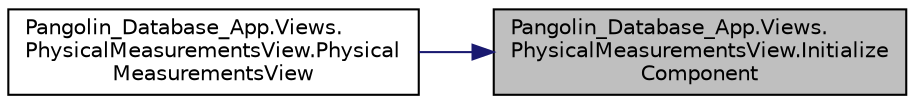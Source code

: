 digraph "Pangolin_Database_App.Views.PhysicalMeasurementsView.InitializeComponent"
{
 // LATEX_PDF_SIZE
  edge [fontname="Helvetica",fontsize="10",labelfontname="Helvetica",labelfontsize="10"];
  node [fontname="Helvetica",fontsize="10",shape=record];
  rankdir="RL";
  Node1 [label="Pangolin_Database_App.Views.\lPhysicalMeasurementsView.Initialize\lComponent",height=0.2,width=0.4,color="black", fillcolor="grey75", style="filled", fontcolor="black",tooltip="InitializeComponent"];
  Node1 -> Node2 [dir="back",color="midnightblue",fontsize="10",style="solid"];
  Node2 [label="Pangolin_Database_App.Views.\lPhysicalMeasurementsView.Physical\lMeasurementsView",height=0.2,width=0.4,color="black", fillcolor="white", style="filled",URL="$class_pangolin___database___app_1_1_views_1_1_physical_measurements_view.html#adf10929dc85484af80752ab1de34e119",tooltip=" "];
}
